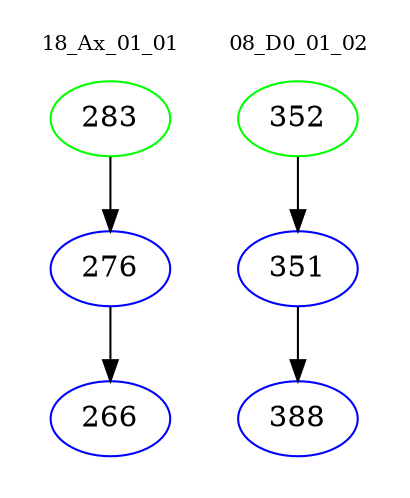 digraph{
subgraph cluster_0 {
color = white
label = "18_Ax_01_01";
fontsize=10;
T0_283 [label="283", color="green"]
T0_283 -> T0_276 [color="black"]
T0_276 [label="276", color="blue"]
T0_276 -> T0_266 [color="black"]
T0_266 [label="266", color="blue"]
}
subgraph cluster_1 {
color = white
label = "08_D0_01_02";
fontsize=10;
T1_352 [label="352", color="green"]
T1_352 -> T1_351 [color="black"]
T1_351 [label="351", color="blue"]
T1_351 -> T1_388 [color="black"]
T1_388 [label="388", color="blue"]
}
}
